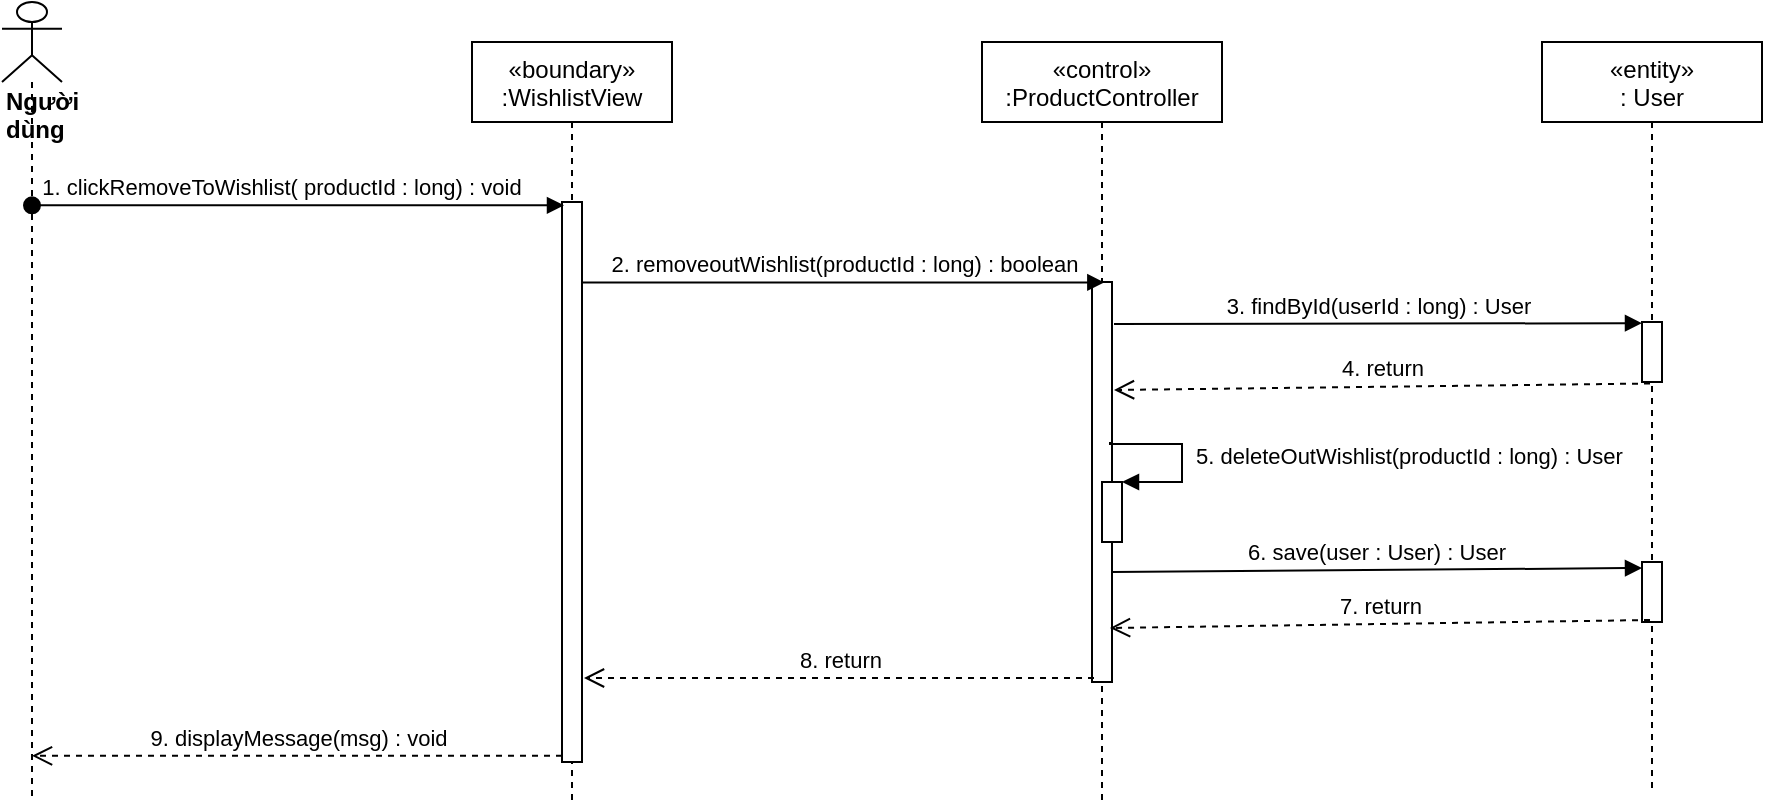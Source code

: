 <mxfile version="14.7.0" type="device"><diagram id="kgpKYQtTHZ0yAKxKKP6v" name="Page-1"><mxGraphModel dx="1108" dy="425" grid="1" gridSize="10" guides="1" tooltips="1" connect="1" arrows="1" fold="1" page="1" pageScale="1" pageWidth="850" pageHeight="1100" math="0" shadow="0"><root><mxCell id="0"/><mxCell id="1" parent="0"/><mxCell id="tIWchhPmsuNAivtg-AUk-1" value="«boundary»&#10;:WishlistView" style="shape=umlLifeline;perimeter=lifelinePerimeter;container=1;collapsible=0;recursiveResize=0;rounded=0;shadow=0;strokeWidth=1;" parent="1" vertex="1"><mxGeometry x="325" y="80" width="100" height="380" as="geometry"/></mxCell><mxCell id="tIWchhPmsuNAivtg-AUk-2" value="" style="points=[];perimeter=orthogonalPerimeter;rounded=0;shadow=0;strokeWidth=1;" parent="tIWchhPmsuNAivtg-AUk-1" vertex="1"><mxGeometry x="45" y="80" width="10" height="280" as="geometry"/></mxCell><mxCell id="tIWchhPmsuNAivtg-AUk-4" value="«control»&#10;:ProductController" style="shape=umlLifeline;perimeter=lifelinePerimeter;container=1;collapsible=0;recursiveResize=0;rounded=0;shadow=0;strokeWidth=1;" parent="1" vertex="1"><mxGeometry x="580" y="80" width="120" height="380" as="geometry"/></mxCell><mxCell id="tIWchhPmsuNAivtg-AUk-5" value="" style="points=[];perimeter=orthogonalPerimeter;rounded=0;shadow=0;strokeWidth=1;" parent="tIWchhPmsuNAivtg-AUk-4" vertex="1"><mxGeometry x="55" y="120" width="10" height="200" as="geometry"/></mxCell><mxCell id="tIWchhPmsuNAivtg-AUk-6" value="&lt;div&gt;&lt;b&gt;Người dùng&lt;/b&gt;&lt;/div&gt;" style="shape=umlLifeline;participant=umlActor;perimeter=lifelinePerimeter;whiteSpace=wrap;html=1;container=1;collapsible=0;recursiveResize=0;verticalAlign=top;spacingTop=36;outlineConnect=0;align=left;" parent="1" vertex="1"><mxGeometry x="90" y="60" width="30" height="400" as="geometry"/></mxCell><mxCell id="tIWchhPmsuNAivtg-AUk-7" value="1. clickRemoveToWishlist( productId : long) : void" style="verticalAlign=bottom;startArrow=oval;endArrow=block;startSize=8;shadow=0;strokeWidth=1;entryX=0.1;entryY=0.006;entryDx=0;entryDy=0;entryPerimeter=0;" parent="1" source="tIWchhPmsuNAivtg-AUk-6" target="tIWchhPmsuNAivtg-AUk-2" edge="1"><mxGeometry x="-0.06" relative="1" as="geometry"><mxPoint x="100" y="170" as="sourcePoint"/><mxPoint as="offset"/></mxGeometry></mxCell><mxCell id="tIWchhPmsuNAivtg-AUk-10" value="2. removeoutWishlist(productId : long) : boolean" style="html=1;verticalAlign=bottom;endArrow=block;entryX=0.617;entryY=0.001;entryDx=0;entryDy=0;entryPerimeter=0;" parent="1" source="tIWchhPmsuNAivtg-AUk-2" target="tIWchhPmsuNAivtg-AUk-5" edge="1"><mxGeometry width="80" relative="1" as="geometry"><mxPoint x="320" y="248" as="sourcePoint"/><mxPoint x="500" y="210" as="targetPoint"/></mxGeometry></mxCell><mxCell id="tIWchhPmsuNAivtg-AUk-14" value="«entity»&#10;: User" style="shape=umlLifeline;perimeter=lifelinePerimeter;container=1;collapsible=0;recursiveResize=0;rounded=0;shadow=0;strokeWidth=1;" parent="1" vertex="1"><mxGeometry x="860" y="80" width="110" height="375" as="geometry"/></mxCell><mxCell id="tIWchhPmsuNAivtg-AUk-15" value="" style="points=[];perimeter=orthogonalPerimeter;rounded=0;shadow=0;strokeWidth=1;" parent="tIWchhPmsuNAivtg-AUk-14" vertex="1"><mxGeometry x="50" y="140" width="10" height="30" as="geometry"/></mxCell><mxCell id="cdOG3JwSZ4mCm6f0ERZ5-1" value="" style="html=1;points=[];perimeter=orthogonalPerimeter;" parent="tIWchhPmsuNAivtg-AUk-14" vertex="1"><mxGeometry x="50" y="260" width="10" height="30" as="geometry"/></mxCell><mxCell id="tIWchhPmsuNAivtg-AUk-16" value="3. findById(userId : long) : User" style="html=1;verticalAlign=bottom;endArrow=block;entryX=0;entryY=0.02;entryDx=0;entryDy=0;entryPerimeter=0;" parent="1" target="tIWchhPmsuNAivtg-AUk-15" edge="1"><mxGeometry width="80" relative="1" as="geometry"><mxPoint x="646" y="221" as="sourcePoint"/><mxPoint x="840" y="260" as="targetPoint"/></mxGeometry></mxCell><mxCell id="tIWchhPmsuNAivtg-AUk-17" value="4. return" style="html=1;verticalAlign=bottom;endArrow=open;dashed=1;endSize=8;entryX=1.1;entryY=0.27;entryDx=0;entryDy=0;entryPerimeter=0;exitX=0.4;exitY=1.025;exitDx=0;exitDy=0;exitPerimeter=0;" parent="1" source="tIWchhPmsuNAivtg-AUk-15" target="tIWchhPmsuNAivtg-AUk-5" edge="1"><mxGeometry relative="1" as="geometry"><mxPoint x="1130" y="255" as="sourcePoint"/><mxPoint x="947" y="279" as="targetPoint"/></mxGeometry></mxCell><mxCell id="tIWchhPmsuNAivtg-AUk-18" value="6. save(user : User) : User" style="html=1;verticalAlign=bottom;endArrow=block;entryX=0;entryY=0.1;entryDx=0;entryDy=0;entryPerimeter=0;" parent="1" target="cdOG3JwSZ4mCm6f0ERZ5-1" edge="1"><mxGeometry width="80" relative="1" as="geometry"><mxPoint x="645" y="345" as="sourcePoint"/><mxPoint x="1120" y="344" as="targetPoint"/></mxGeometry></mxCell><mxCell id="tIWchhPmsuNAivtg-AUk-19" value="" style="html=1;points=[];perimeter=orthogonalPerimeter;" parent="1" vertex="1"><mxGeometry x="640" y="300" width="10" height="30" as="geometry"/></mxCell><mxCell id="tIWchhPmsuNAivtg-AUk-20" value="&amp;nbsp;5. deleteOutWishlist(productId : long) : User" style="edgeStyle=orthogonalEdgeStyle;html=1;align=left;spacingLeft=2;endArrow=block;rounded=0;entryX=1;entryY=0;exitX=0.9;exitY=0.4;exitDx=0;exitDy=0;exitPerimeter=0;" parent="1" source="tIWchhPmsuNAivtg-AUk-5" target="tIWchhPmsuNAivtg-AUk-19" edge="1"><mxGeometry relative="1" as="geometry"><mxPoint x="650" y="281" as="sourcePoint"/><Array as="points"><mxPoint x="644" y="281"/><mxPoint x="680" y="281"/><mxPoint x="680" y="300"/></Array></mxGeometry></mxCell><mxCell id="tIWchhPmsuNAivtg-AUk-21" value="7. return" style="html=1;verticalAlign=bottom;endArrow=open;dashed=1;endSize=8;exitX=0.4;exitY=0.967;exitDx=0;exitDy=0;exitPerimeter=0;entryX=0.9;entryY=0.865;entryDx=0;entryDy=0;entryPerimeter=0;" parent="1" source="cdOG3JwSZ4mCm6f0ERZ5-1" edge="1" target="tIWchhPmsuNAivtg-AUk-5"><mxGeometry relative="1" as="geometry"><mxPoint x="1120" y="369" as="sourcePoint"/><mxPoint x="660" y="369" as="targetPoint"/></mxGeometry></mxCell><mxCell id="tyd3f3vzIIPUQ48LD5m3-1" value="8. return" style="html=1;verticalAlign=bottom;endArrow=open;dashed=1;endSize=8;exitX=0.1;exitY=0.99;exitDx=0;exitDy=0;exitPerimeter=0;entryX=1.1;entryY=0.85;entryDx=0;entryDy=0;entryPerimeter=0;" edge="1" parent="1" source="tIWchhPmsuNAivtg-AUk-5" target="tIWchhPmsuNAivtg-AUk-2"><mxGeometry relative="1" as="geometry"><mxPoint x="600" y="320" as="sourcePoint"/><mxPoint x="520" y="320" as="targetPoint"/></mxGeometry></mxCell><mxCell id="tyd3f3vzIIPUQ48LD5m3-2" value="&lt;span style=&quot;color: rgb(0 , 0 , 0) ; font-family: &amp;#34;helvetica&amp;#34; ; font-size: 11px ; font-style: normal ; font-weight: 400 ; letter-spacing: normal ; text-align: center ; text-indent: 0px ; text-transform: none ; word-spacing: 0px ; background-color: rgb(255 , 255 , 255) ; display: inline ; float: none&quot;&gt;9. displayMessage(msg) : void&lt;/span&gt;" style="html=1;verticalAlign=bottom;endArrow=open;dashed=1;endSize=8;exitX=0;exitY=0.989;exitDx=0;exitDy=0;exitPerimeter=0;" edge="1" parent="1" source="tIWchhPmsuNAivtg-AUk-2" target="tIWchhPmsuNAivtg-AUk-6"><mxGeometry relative="1" as="geometry"><mxPoint x="600" y="320" as="sourcePoint"/><mxPoint x="520" y="320" as="targetPoint"/></mxGeometry></mxCell></root></mxGraphModel></diagram></mxfile>